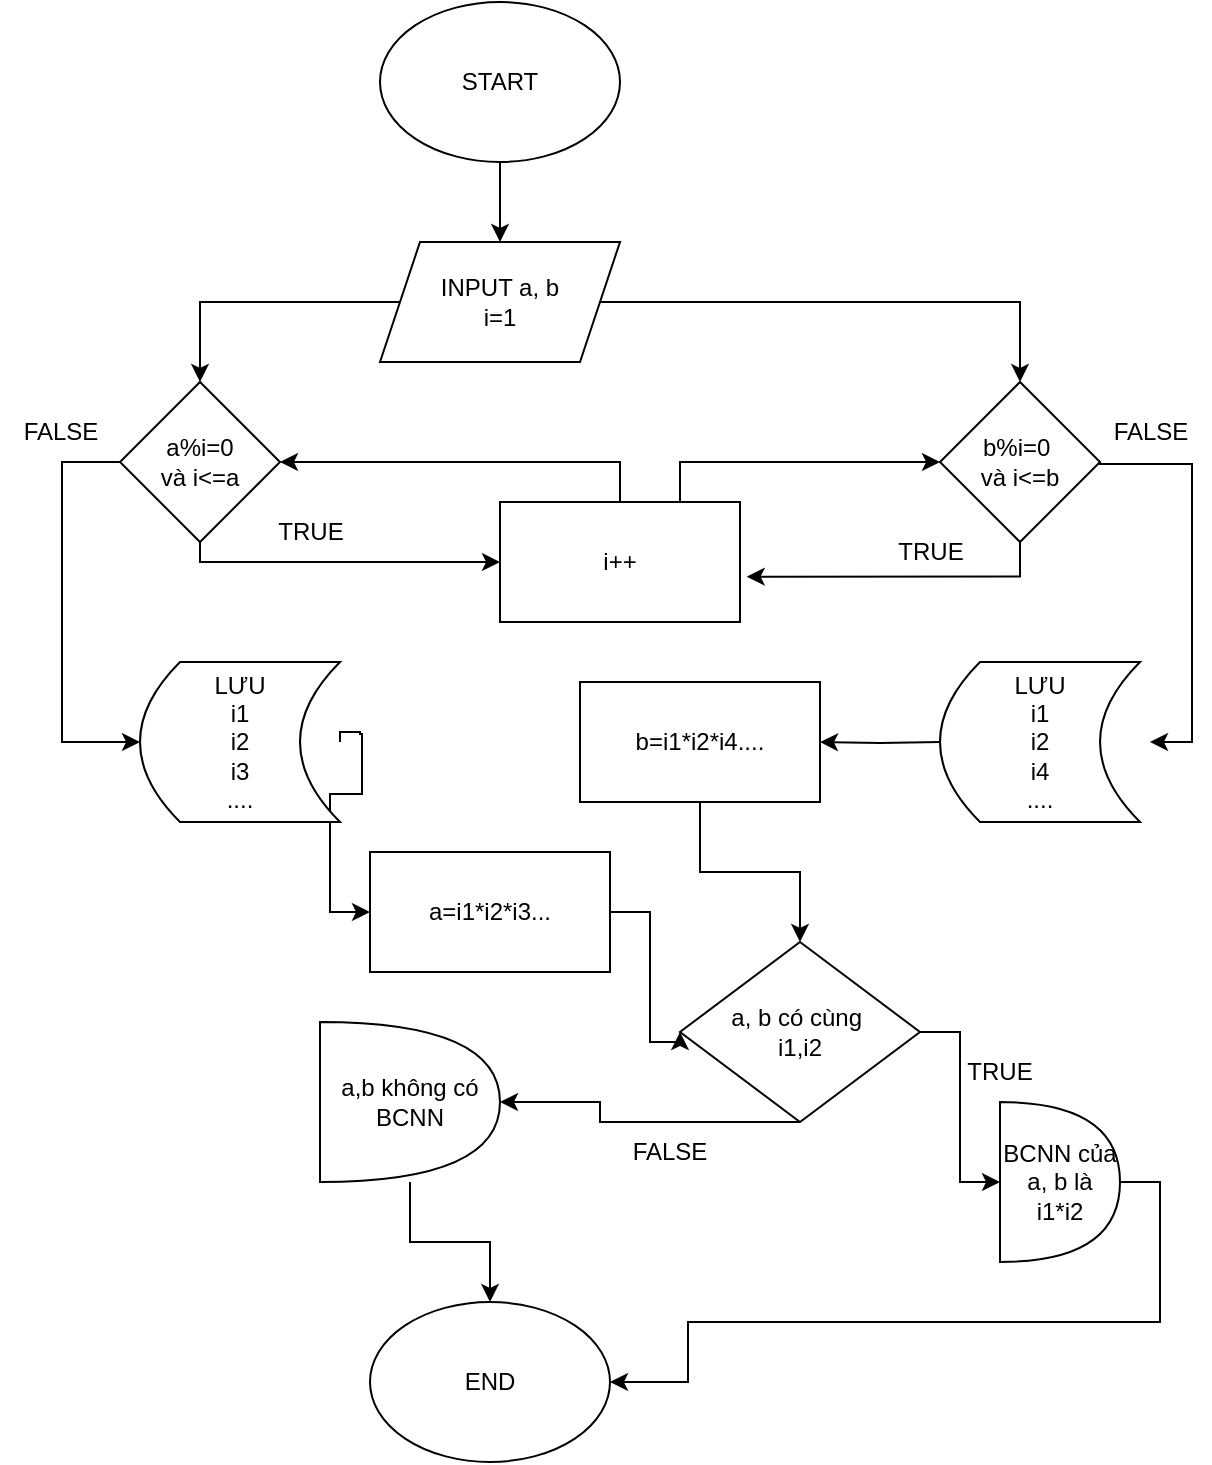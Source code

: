 <mxfile version="25.0.3">
  <diagram name="Page-1" id="FH1MR2sCcTotlDIPuCfY">
    <mxGraphModel grid="1" page="1" gridSize="10" guides="1" tooltips="1" connect="1" arrows="1" fold="1" pageScale="1" pageWidth="827" pageHeight="1169" math="0" shadow="0">
      <root>
        <mxCell id="0" />
        <mxCell id="1" parent="0" />
        <mxCell id="SfMMA6HfbpEWTSWmI7vR-3" style="edgeStyle=orthogonalEdgeStyle;rounded=0;orthogonalLoop=1;jettySize=auto;html=1;entryX=0.5;entryY=0;entryDx=0;entryDy=0;" edge="1" parent="1" source="SfMMA6HfbpEWTSWmI7vR-1" target="SfMMA6HfbpEWTSWmI7vR-2">
          <mxGeometry relative="1" as="geometry" />
        </mxCell>
        <mxCell id="SfMMA6HfbpEWTSWmI7vR-1" value="START" style="ellipse;whiteSpace=wrap;html=1;" vertex="1" parent="1">
          <mxGeometry x="320" y="160" width="120" height="80" as="geometry" />
        </mxCell>
        <mxCell id="uYeX9CvBPa1y4T1nxtuq-2" style="edgeStyle=orthogonalEdgeStyle;rounded=0;orthogonalLoop=1;jettySize=auto;html=1;" edge="1" parent="1" source="SfMMA6HfbpEWTSWmI7vR-2" target="uYeX9CvBPa1y4T1nxtuq-1">
          <mxGeometry relative="1" as="geometry" />
        </mxCell>
        <mxCell id="uYeX9CvBPa1y4T1nxtuq-3" style="edgeStyle=orthogonalEdgeStyle;rounded=0;orthogonalLoop=1;jettySize=auto;html=1;" edge="1" parent="1" source="SfMMA6HfbpEWTSWmI7vR-2" target="uYeX9CvBPa1y4T1nxtuq-6">
          <mxGeometry relative="1" as="geometry">
            <mxPoint x="650" y="360" as="targetPoint" />
            <Array as="points">
              <mxPoint x="640" y="310" />
              <mxPoint x="640" y="310" />
            </Array>
          </mxGeometry>
        </mxCell>
        <mxCell id="SfMMA6HfbpEWTSWmI7vR-2" value="INPUT a, b&lt;div&gt;i=1&lt;/div&gt;" style="shape=parallelogram;perimeter=parallelogramPerimeter;whiteSpace=wrap;html=1;fixedSize=1;" vertex="1" parent="1">
          <mxGeometry x="320" y="280" width="120" height="60" as="geometry" />
        </mxCell>
        <mxCell id="uYeX9CvBPa1y4T1nxtuq-4" style="edgeStyle=orthogonalEdgeStyle;rounded=0;orthogonalLoop=1;jettySize=auto;html=1;" edge="1" parent="1">
          <mxGeometry relative="1" as="geometry">
            <mxPoint x="380" y="440" as="targetPoint" />
            <mxPoint x="230" y="410" as="sourcePoint" />
            <Array as="points">
              <mxPoint x="230" y="440" />
              <mxPoint x="360" y="440" />
            </Array>
          </mxGeometry>
        </mxCell>
        <mxCell id="uYeX9CvBPa1y4T1nxtuq-8" style="edgeStyle=orthogonalEdgeStyle;rounded=0;orthogonalLoop=1;jettySize=auto;html=1;entryX=0;entryY=0.5;entryDx=0;entryDy=0;" edge="1" parent="1" source="uYeX9CvBPa1y4T1nxtuq-1">
          <mxGeometry relative="1" as="geometry">
            <mxPoint x="200" y="530" as="targetPoint" />
            <Array as="points">
              <mxPoint x="161" y="390" />
              <mxPoint x="161" y="530" />
            </Array>
          </mxGeometry>
        </mxCell>
        <mxCell id="uYeX9CvBPa1y4T1nxtuq-1" value="a%i=0&lt;div&gt;và i&amp;lt;=a&lt;/div&gt;" style="rhombus;whiteSpace=wrap;html=1;" vertex="1" parent="1">
          <mxGeometry x="190" y="350" width="80" height="80" as="geometry" />
        </mxCell>
        <mxCell id="uYeX9CvBPa1y4T1nxtuq-7" style="edgeStyle=orthogonalEdgeStyle;rounded=0;orthogonalLoop=1;jettySize=auto;html=1;entryX=1;entryY=0.5;entryDx=0;entryDy=0;" edge="1" parent="1" source="uYeX9CvBPa1y4T1nxtuq-5" target="uYeX9CvBPa1y4T1nxtuq-1">
          <mxGeometry relative="1" as="geometry">
            <mxPoint x="380" y="350" as="targetPoint" />
            <Array as="points">
              <mxPoint x="440" y="390" />
            </Array>
          </mxGeometry>
        </mxCell>
        <mxCell id="uYeX9CvBPa1y4T1nxtuq-17" style="edgeStyle=orthogonalEdgeStyle;rounded=0;orthogonalLoop=1;jettySize=auto;html=1;exitX=0.75;exitY=0;exitDx=0;exitDy=0;entryX=0;entryY=0.5;entryDx=0;entryDy=0;" edge="1" parent="1" source="uYeX9CvBPa1y4T1nxtuq-5" target="uYeX9CvBPa1y4T1nxtuq-6">
          <mxGeometry relative="1" as="geometry" />
        </mxCell>
        <mxCell id="uYeX9CvBPa1y4T1nxtuq-5" value="i++" style="rounded=0;whiteSpace=wrap;html=1;" vertex="1" parent="1">
          <mxGeometry x="380" y="410" width="120" height="60" as="geometry" />
        </mxCell>
        <mxCell id="uYeX9CvBPa1y4T1nxtuq-16" style="edgeStyle=orthogonalEdgeStyle;rounded=0;orthogonalLoop=1;jettySize=auto;html=1;entryX=1.028;entryY=0.622;entryDx=0;entryDy=0;entryPerimeter=0;" edge="1" parent="1" source="uYeX9CvBPa1y4T1nxtuq-6" target="uYeX9CvBPa1y4T1nxtuq-5">
          <mxGeometry relative="1" as="geometry">
            <mxPoint x="600" y="520" as="targetPoint" />
            <Array as="points">
              <mxPoint x="640" y="447" />
            </Array>
          </mxGeometry>
        </mxCell>
        <mxCell id="uYeX9CvBPa1y4T1nxtuq-18" style="edgeStyle=orthogonalEdgeStyle;rounded=0;orthogonalLoop=1;jettySize=auto;html=1;" edge="1" parent="1">
          <mxGeometry relative="1" as="geometry">
            <mxPoint x="705" y="530" as="targetPoint" />
            <mxPoint x="680" y="390" as="sourcePoint" />
            <Array as="points">
              <mxPoint x="680" y="391" />
              <mxPoint x="726" y="391" />
              <mxPoint x="726" y="530" />
            </Array>
          </mxGeometry>
        </mxCell>
        <mxCell id="uYeX9CvBPa1y4T1nxtuq-6" value="b%i=0&amp;nbsp;&lt;div&gt;và i&amp;lt;=b&lt;/div&gt;" style="rhombus;whiteSpace=wrap;html=1;" vertex="1" parent="1">
          <mxGeometry x="600" y="350" width="80" height="80" as="geometry" />
        </mxCell>
        <mxCell id="uYeX9CvBPa1y4T1nxtuq-14" style="edgeStyle=orthogonalEdgeStyle;rounded=0;orthogonalLoop=1;jettySize=auto;html=1;entryX=0;entryY=0.5;entryDx=0;entryDy=0;exitX=1;exitY=0.5;exitDx=0;exitDy=0;" edge="1" parent="1" source="uYeX9CvBPa1y4T1nxtuq-42" target="uYeX9CvBPa1y4T1nxtuq-13">
          <mxGeometry relative="1" as="geometry">
            <mxPoint x="290" y="525" as="sourcePoint" />
            <Array as="points">
              <mxPoint x="300" y="525" />
              <mxPoint x="310" y="525" />
              <mxPoint x="310" y="526" />
              <mxPoint x="311" y="526" />
              <mxPoint x="311" y="556" />
              <mxPoint x="295" y="556" />
              <mxPoint x="295" y="615" />
            </Array>
          </mxGeometry>
        </mxCell>
        <mxCell id="uYeX9CvBPa1y4T1nxtuq-30" style="edgeStyle=orthogonalEdgeStyle;rounded=0;orthogonalLoop=1;jettySize=auto;html=1;entryX=0;entryY=0.5;entryDx=0;entryDy=0;" edge="1" parent="1" source="uYeX9CvBPa1y4T1nxtuq-13" target="uYeX9CvBPa1y4T1nxtuq-29">
          <mxGeometry relative="1" as="geometry">
            <Array as="points">
              <mxPoint x="455" y="615" />
              <mxPoint x="455" y="680" />
            </Array>
          </mxGeometry>
        </mxCell>
        <mxCell id="uYeX9CvBPa1y4T1nxtuq-13" value="a=i1*i2*i3..." style="rounded=0;whiteSpace=wrap;html=1;" vertex="1" parent="1">
          <mxGeometry x="315" y="585" width="120" height="60" as="geometry" />
        </mxCell>
        <mxCell id="uYeX9CvBPa1y4T1nxtuq-20" value="FALSE" style="text;html=1;align=center;verticalAlign=middle;resizable=0;points=[];autosize=1;strokeColor=none;fillColor=none;" vertex="1" parent="1">
          <mxGeometry x="130" y="360" width="60" height="30" as="geometry" />
        </mxCell>
        <mxCell id="uYeX9CvBPa1y4T1nxtuq-21" value="TRUE" style="text;html=1;align=center;verticalAlign=middle;resizable=0;points=[];autosize=1;strokeColor=none;fillColor=none;" vertex="1" parent="1">
          <mxGeometry x="255" y="410" width="60" height="30" as="geometry" />
        </mxCell>
        <mxCell id="uYeX9CvBPa1y4T1nxtuq-22" value="FALSE" style="text;html=1;align=center;verticalAlign=middle;resizable=0;points=[];autosize=1;strokeColor=none;fillColor=none;" vertex="1" parent="1">
          <mxGeometry x="675" y="360" width="60" height="30" as="geometry" />
        </mxCell>
        <mxCell id="uYeX9CvBPa1y4T1nxtuq-23" value="TRUE" style="text;html=1;align=center;verticalAlign=middle;resizable=0;points=[];autosize=1;strokeColor=none;fillColor=none;" vertex="1" parent="1">
          <mxGeometry x="565" y="420" width="60" height="30" as="geometry" />
        </mxCell>
        <mxCell id="uYeX9CvBPa1y4T1nxtuq-27" style="edgeStyle=orthogonalEdgeStyle;rounded=0;orthogonalLoop=1;jettySize=auto;html=1;" edge="1" parent="1" target="uYeX9CvBPa1y4T1nxtuq-28">
          <mxGeometry relative="1" as="geometry">
            <mxPoint x="550" y="530" as="targetPoint" />
            <mxPoint x="600" y="530" as="sourcePoint" />
          </mxGeometry>
        </mxCell>
        <mxCell id="uYeX9CvBPa1y4T1nxtuq-31" style="edgeStyle=orthogonalEdgeStyle;rounded=0;orthogonalLoop=1;jettySize=auto;html=1;entryX=0.5;entryY=0;entryDx=0;entryDy=0;" edge="1" parent="1" source="uYeX9CvBPa1y4T1nxtuq-28" target="uYeX9CvBPa1y4T1nxtuq-29">
          <mxGeometry relative="1" as="geometry" />
        </mxCell>
        <mxCell id="uYeX9CvBPa1y4T1nxtuq-28" value="b=i1*i2*i4...." style="rounded=0;whiteSpace=wrap;html=1;" vertex="1" parent="1">
          <mxGeometry x="420" y="500" width="120" height="60" as="geometry" />
        </mxCell>
        <mxCell id="uYeX9CvBPa1y4T1nxtuq-32" style="edgeStyle=orthogonalEdgeStyle;rounded=0;orthogonalLoop=1;jettySize=auto;html=1;" edge="1" parent="1" source="uYeX9CvBPa1y4T1nxtuq-29" target="uYeX9CvBPa1y4T1nxtuq-33">
          <mxGeometry relative="1" as="geometry">
            <mxPoint x="660" y="750" as="targetPoint" />
          </mxGeometry>
        </mxCell>
        <mxCell id="uYeX9CvBPa1y4T1nxtuq-36" style="edgeStyle=orthogonalEdgeStyle;rounded=0;orthogonalLoop=1;jettySize=auto;html=1;entryX=1;entryY=0.5;entryDx=0;entryDy=0;entryPerimeter=0;" edge="1" parent="1" source="uYeX9CvBPa1y4T1nxtuq-29" target="uYeX9CvBPa1y4T1nxtuq-39">
          <mxGeometry relative="1" as="geometry">
            <mxPoint x="380" y="710" as="targetPoint" />
            <Array as="points">
              <mxPoint x="430" y="720" />
              <mxPoint x="430" y="710" />
            </Array>
          </mxGeometry>
        </mxCell>
        <mxCell id="uYeX9CvBPa1y4T1nxtuq-29" value="a, b có cùng&amp;nbsp;&lt;div&gt;i1,i2&lt;/div&gt;" style="rhombus;whiteSpace=wrap;html=1;" vertex="1" parent="1">
          <mxGeometry x="470" y="630" width="120" height="90" as="geometry" />
        </mxCell>
        <mxCell id="uYeX9CvBPa1y4T1nxtuq-34" style="edgeStyle=orthogonalEdgeStyle;rounded=0;orthogonalLoop=1;jettySize=auto;html=1;exitX=1;exitY=0.5;exitDx=0;exitDy=0;exitPerimeter=0;entryX=1;entryY=0.5;entryDx=0;entryDy=0;" edge="1" parent="1" source="uYeX9CvBPa1y4T1nxtuq-33" target="uYeX9CvBPa1y4T1nxtuq-38">
          <mxGeometry relative="1" as="geometry">
            <mxPoint x="480" y="820" as="targetPoint" />
            <Array as="points">
              <mxPoint x="710" y="750" />
              <mxPoint x="710" y="820" />
              <mxPoint x="474" y="820" />
            </Array>
          </mxGeometry>
        </mxCell>
        <mxCell id="uYeX9CvBPa1y4T1nxtuq-33" value="BCNN của a, b là i1*i2" style="shape=or;whiteSpace=wrap;html=1;" vertex="1" parent="1">
          <mxGeometry x="630" y="710" width="60" height="80" as="geometry" />
        </mxCell>
        <mxCell id="uYeX9CvBPa1y4T1nxtuq-35" value="TRUE" style="text;html=1;align=center;verticalAlign=middle;whiteSpace=wrap;rounded=0;" vertex="1" parent="1">
          <mxGeometry x="600" y="680" width="60" height="30" as="geometry" />
        </mxCell>
        <mxCell id="uYeX9CvBPa1y4T1nxtuq-38" value="END" style="ellipse;whiteSpace=wrap;html=1;" vertex="1" parent="1">
          <mxGeometry x="315" y="810" width="120" height="80" as="geometry" />
        </mxCell>
        <mxCell id="uYeX9CvBPa1y4T1nxtuq-40" style="edgeStyle=orthogonalEdgeStyle;rounded=0;orthogonalLoop=1;jettySize=auto;html=1;entryX=0.5;entryY=0;entryDx=0;entryDy=0;" edge="1" parent="1" source="uYeX9CvBPa1y4T1nxtuq-39" target="uYeX9CvBPa1y4T1nxtuq-38">
          <mxGeometry relative="1" as="geometry" />
        </mxCell>
        <mxCell id="uYeX9CvBPa1y4T1nxtuq-39" value="a,b không có BCNN" style="shape=or;whiteSpace=wrap;html=1;" vertex="1" parent="1">
          <mxGeometry x="290" y="670" width="90" height="80" as="geometry" />
        </mxCell>
        <mxCell id="uYeX9CvBPa1y4T1nxtuq-41" value="FALSE" style="text;html=1;align=center;verticalAlign=middle;whiteSpace=wrap;rounded=0;" vertex="1" parent="1">
          <mxGeometry x="435" y="720" width="60" height="30" as="geometry" />
        </mxCell>
        <mxCell id="uYeX9CvBPa1y4T1nxtuq-42" value="LƯU&lt;div&gt;i1&lt;/div&gt;&lt;div&gt;i2&lt;/div&gt;&lt;div&gt;i3&lt;/div&gt;&lt;div&gt;....&lt;/div&gt;" style="shape=dataStorage;whiteSpace=wrap;html=1;fixedSize=1;" vertex="1" parent="1">
          <mxGeometry x="200" y="490" width="100" height="80" as="geometry" />
        </mxCell>
        <mxCell id="uYeX9CvBPa1y4T1nxtuq-44" value="LƯU&lt;div&gt;i1&lt;/div&gt;&lt;div&gt;i2&lt;/div&gt;&lt;div&gt;i4&lt;/div&gt;&lt;div&gt;....&lt;/div&gt;" style="shape=dataStorage;whiteSpace=wrap;html=1;fixedSize=1;" vertex="1" parent="1">
          <mxGeometry x="600" y="490" width="100" height="80" as="geometry" />
        </mxCell>
      </root>
    </mxGraphModel>
  </diagram>
</mxfile>
